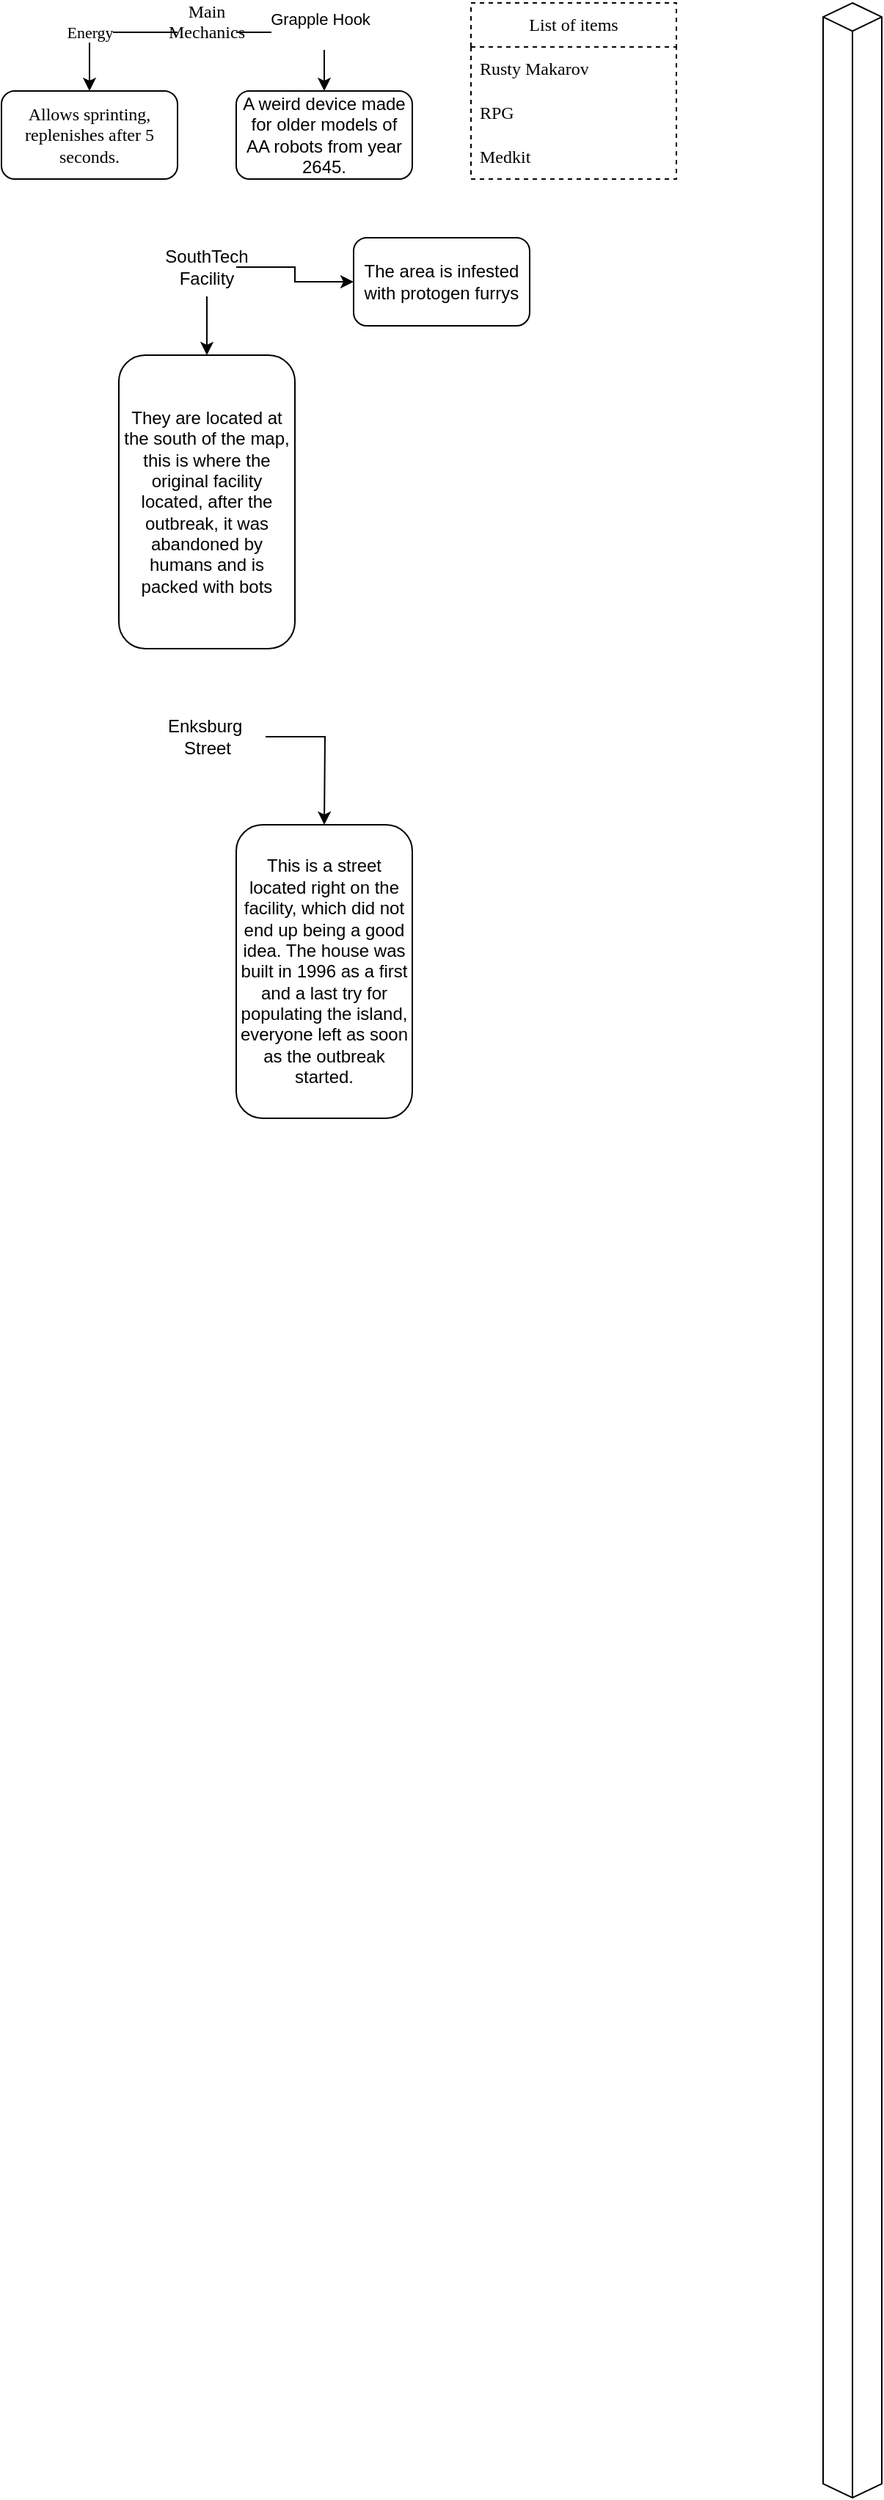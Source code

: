 <mxfile version="26.0.6">
  <diagram name="Strona-1" id="uI2bXab8AUj78JsQwhyn">
    <mxGraphModel dx="612" dy="416" grid="1" gridSize="10" guides="1" tooltips="1" connect="1" arrows="1" fold="1" page="1" pageScale="1" pageWidth="827" pageHeight="1169" math="0" shadow="0">
      <root>
        <mxCell id="0" />
        <mxCell id="1" parent="0" />
        <mxCell id="OVItRbxoTBf1ethGUC-Q-4" value="Energy" style="edgeStyle=orthogonalEdgeStyle;rounded=0;orthogonalLoop=1;jettySize=auto;html=1;fontFamily=Tahoma;horizontal=1;" parent="1" source="OVItRbxoTBf1ethGUC-Q-1" target="OVItRbxoTBf1ethGUC-Q-5" edge="1">
          <mxGeometry x="0.2" relative="1" as="geometry">
            <mxPoint x="260" y="200" as="targetPoint" />
            <Array as="points">
              <mxPoint x="260" y="140" />
            </Array>
            <mxPoint as="offset" />
          </mxGeometry>
        </mxCell>
        <mxCell id="7_wv2ANZBzSNVEN-zXvX-9" style="edgeStyle=orthogonalEdgeStyle;rounded=0;orthogonalLoop=1;jettySize=auto;html=1;exitX=1;exitY=0.5;exitDx=0;exitDy=0;entryX=0.5;entryY=0;entryDx=0;entryDy=0;" parent="1" source="OVItRbxoTBf1ethGUC-Q-1" target="7_wv2ANZBzSNVEN-zXvX-4" edge="1">
          <mxGeometry relative="1" as="geometry" />
        </mxCell>
        <mxCell id="7_wv2ANZBzSNVEN-zXvX-10" value="Grapple Hook&lt;div&gt;&lt;br&gt;&lt;/div&gt;" style="edgeLabel;html=1;align=center;verticalAlign=middle;resizable=0;points=[];" parent="7_wv2ANZBzSNVEN-zXvX-9" vertex="1" connectable="0">
          <mxGeometry x="0.126" y="2" relative="1" as="geometry">
            <mxPoint as="offset" />
          </mxGeometry>
        </mxCell>
        <mxCell id="OVItRbxoTBf1ethGUC-Q-1" value="Main Mechanics&lt;div&gt;&lt;br&gt;&lt;/div&gt;" style="text;html=1;align=center;verticalAlign=middle;whiteSpace=wrap;rounded=0;fontFamily=Tahoma;horizontal=1;" parent="1" vertex="1">
          <mxGeometry x="320" y="120" width="40" height="40" as="geometry" />
        </mxCell>
        <mxCell id="OVItRbxoTBf1ethGUC-Q-5" value="Allows sprinting, replenishes after 5 seconds." style="rounded=1;whiteSpace=wrap;html=1;fontFamily=Tahoma;horizontal=1;" parent="1" vertex="1">
          <mxGeometry x="200" y="180" width="120" height="60" as="geometry" />
        </mxCell>
        <mxCell id="jzNnugBUa8Sxr_mmBCBc-3" value="List of items" style="swimlane;fontStyle=0;childLayout=stackLayout;horizontal=1;startSize=30;horizontalStack=0;resizeParent=1;resizeParentMax=0;resizeLast=0;collapsible=1;marginBottom=0;whiteSpace=wrap;html=1;dashed=1;fontFamily=Tahoma;" parent="1" vertex="1">
          <mxGeometry x="520" y="120" width="140" height="120" as="geometry">
            <mxRectangle x="520" y="120" width="100" height="30" as="alternateBounds" />
          </mxGeometry>
        </mxCell>
        <mxCell id="jzNnugBUa8Sxr_mmBCBc-5" value="Rusty Makarov" style="text;strokeColor=none;fillColor=none;align=left;verticalAlign=middle;spacingLeft=4;spacingRight=4;overflow=hidden;points=[[0,0.5],[1,0.5]];portConstraint=eastwest;rotatable=0;whiteSpace=wrap;html=1;fontFamily=Tahoma;horizontal=1;" parent="jzNnugBUa8Sxr_mmBCBc-3" vertex="1">
          <mxGeometry y="30" width="140" height="30" as="geometry" />
        </mxCell>
        <mxCell id="jzNnugBUa8Sxr_mmBCBc-7" value="RPG" style="text;strokeColor=none;fillColor=none;align=left;verticalAlign=middle;spacingLeft=4;spacingRight=4;overflow=hidden;points=[[0,0.5],[1,0.5]];portConstraint=eastwest;rotatable=0;whiteSpace=wrap;html=1;fontFamily=Tahoma;horizontal=1;" parent="jzNnugBUa8Sxr_mmBCBc-3" vertex="1">
          <mxGeometry y="60" width="140" height="30" as="geometry" />
        </mxCell>
        <mxCell id="jzNnugBUa8Sxr_mmBCBc-6" value="Medkit" style="text;strokeColor=none;fillColor=none;align=left;verticalAlign=middle;spacingLeft=4;spacingRight=4;overflow=hidden;points=[[0,0.5],[1,0.5]];portConstraint=eastwest;rotatable=0;whiteSpace=wrap;html=1;fontFamily=Tahoma;horizontal=1;" parent="jzNnugBUa8Sxr_mmBCBc-3" vertex="1">
          <mxGeometry y="90" width="140" height="30" as="geometry" />
        </mxCell>
        <mxCell id="MONSNDeDBv9v0uFeOozm-4" value="" style="html=1;whiteSpace=wrap;shape=isoCube2;backgroundOutline=1;isoAngle=15;" parent="1" vertex="1">
          <mxGeometry x="760" y="120" width="40" height="1700" as="geometry" />
        </mxCell>
        <mxCell id="MONSNDeDBv9v0uFeOozm-10" style="edgeStyle=orthogonalEdgeStyle;rounded=0;orthogonalLoop=1;jettySize=auto;html=1;entryX=0.5;entryY=0;entryDx=0;entryDy=0;exitX=0.5;exitY=1;exitDx=0;exitDy=0;" parent="1" source="MONSNDeDBv9v0uFeOozm-9" target="MONSNDeDBv9v0uFeOozm-11" edge="1">
          <mxGeometry relative="1" as="geometry">
            <mxPoint x="420" y="350" as="targetPoint" />
            <mxPoint x="360" y="300" as="sourcePoint" />
          </mxGeometry>
        </mxCell>
        <mxCell id="7_wv2ANZBzSNVEN-zXvX-15" style="edgeStyle=orthogonalEdgeStyle;rounded=0;orthogonalLoop=1;jettySize=auto;html=1;entryX=0;entryY=0.5;entryDx=0;entryDy=0;" parent="1" source="MONSNDeDBv9v0uFeOozm-9" target="7_wv2ANZBzSNVEN-zXvX-14" edge="1">
          <mxGeometry relative="1" as="geometry" />
        </mxCell>
        <mxCell id="MONSNDeDBv9v0uFeOozm-9" value="SouthTech Facility" style="text;html=1;align=center;verticalAlign=middle;whiteSpace=wrap;rounded=0;" parent="1" vertex="1">
          <mxGeometry x="320" y="280" width="40" height="40" as="geometry" />
        </mxCell>
        <mxCell id="MONSNDeDBv9v0uFeOozm-11" value="They are located at the south of the map, this is where the original facility located, after the outbreak, it was abandoned by humans and is packed with bots" style="rounded=1;whiteSpace=wrap;html=1;" parent="1" vertex="1">
          <mxGeometry x="280" y="360" width="120" height="200" as="geometry" />
        </mxCell>
        <mxCell id="7Y2TvZWWYKGCcJUMAK7M-4" style="edgeStyle=orthogonalEdgeStyle;rounded=0;orthogonalLoop=1;jettySize=auto;html=1;" parent="1" source="7Y2TvZWWYKGCcJUMAK7M-1" edge="1">
          <mxGeometry relative="1" as="geometry">
            <mxPoint x="420" y="680" as="targetPoint" />
          </mxGeometry>
        </mxCell>
        <mxCell id="7Y2TvZWWYKGCcJUMAK7M-1" value="Enksburg&amp;nbsp;&lt;div&gt;Street&lt;/div&gt;" style="text;html=1;align=center;verticalAlign=middle;resizable=0;points=[];autosize=1;strokeColor=none;fillColor=none;" parent="1" vertex="1">
          <mxGeometry x="300" y="600" width="80" height="40" as="geometry" />
        </mxCell>
        <mxCell id="7Y2TvZWWYKGCcJUMAK7M-5" value="This is a street located right on the facility, which did not end up being a good idea. The house was built in 1996 as a first and a last try for populating the island, everyone left as soon as the outbreak started." style="rounded=1;whiteSpace=wrap;html=1;" parent="1" vertex="1">
          <mxGeometry x="360" y="680" width="120" height="200" as="geometry" />
        </mxCell>
        <mxCell id="7_wv2ANZBzSNVEN-zXvX-4" value="A weird device made for older models of AA robots from year 2645." style="rounded=1;whiteSpace=wrap;html=1;" parent="1" vertex="1">
          <mxGeometry x="360" y="180" width="120" height="60" as="geometry" />
        </mxCell>
        <mxCell id="7_wv2ANZBzSNVEN-zXvX-14" value="The area is infested with protogen furrys" style="rounded=1;whiteSpace=wrap;html=1;" parent="1" vertex="1">
          <mxGeometry x="440" y="280" width="120" height="60" as="geometry" />
        </mxCell>
      </root>
    </mxGraphModel>
  </diagram>
</mxfile>
